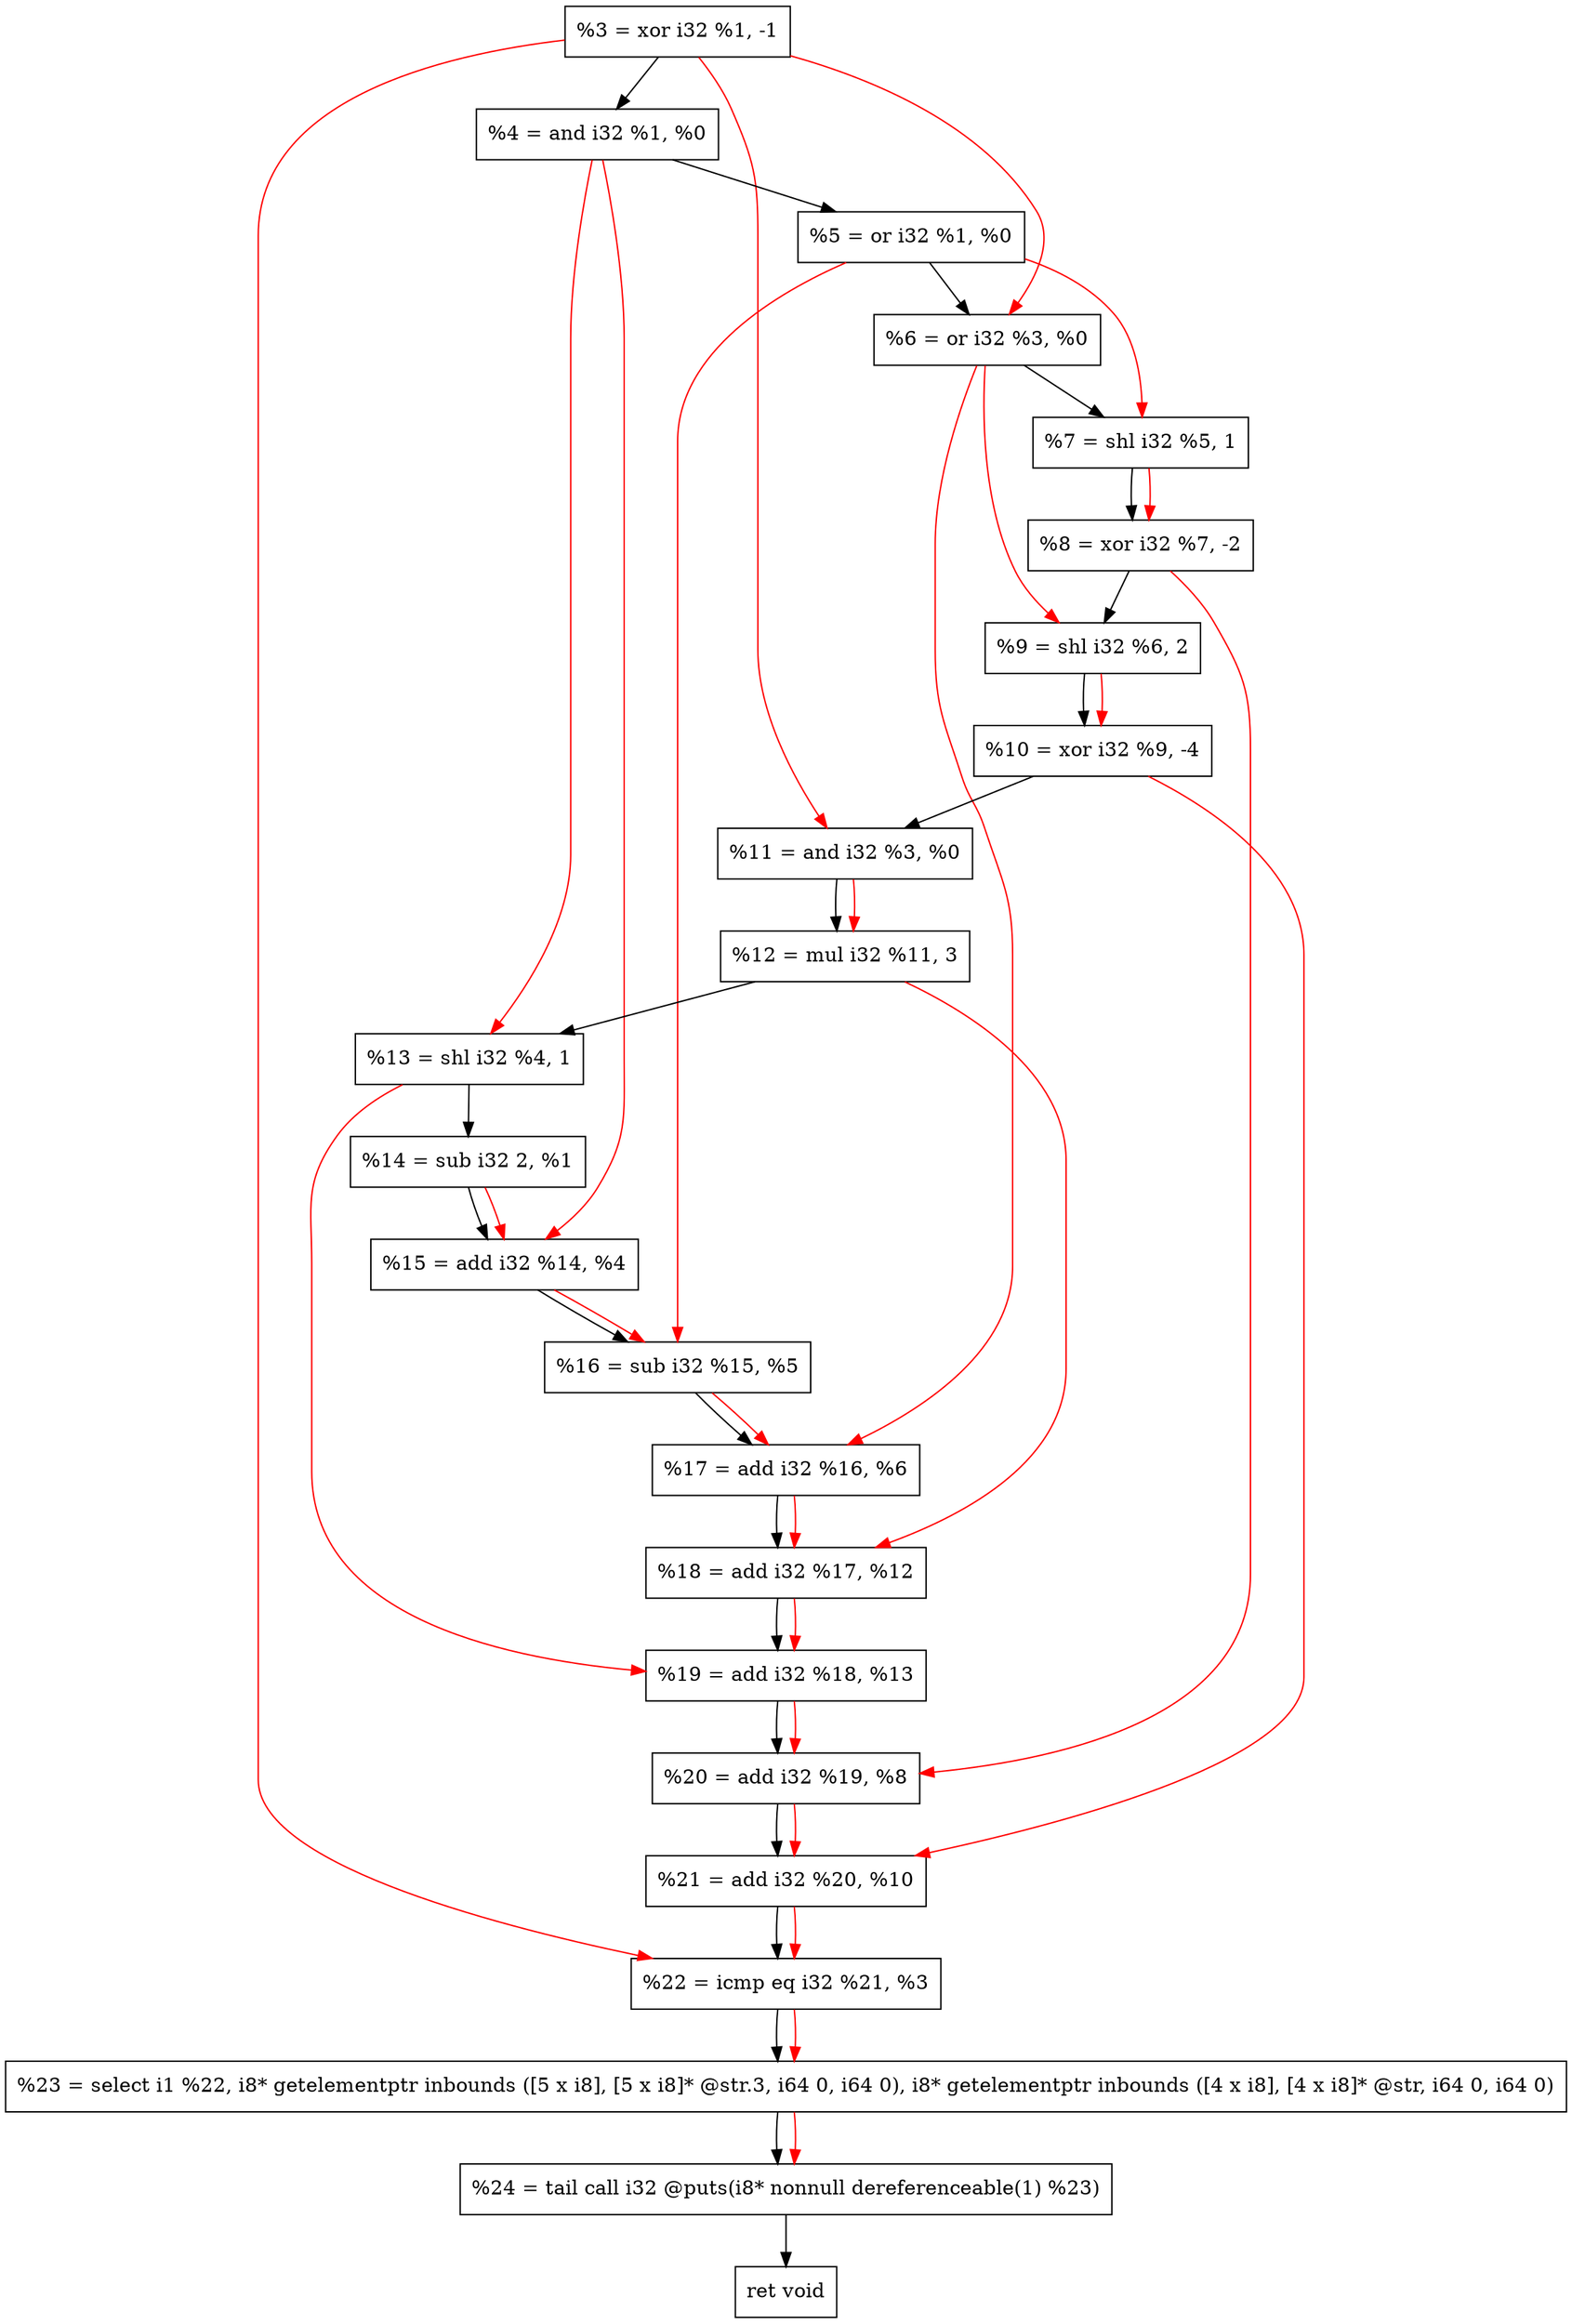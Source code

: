 digraph "DFG for'crackme' function" {
	Node0x236eac0[shape=record, label="  %3 = xor i32 %1, -1"];
	Node0x236eb30[shape=record, label="  %4 = and i32 %1, %0"];
	Node0x236ebf0[shape=record, label="  %5 = or i32 %1, %0"];
	Node0x236ec60[shape=record, label="  %6 = or i32 %3, %0"];
	Node0x236ecd0[shape=record, label="  %7 = shl i32 %5, 1"];
	Node0x236ed70[shape=record, label="  %8 = xor i32 %7, -2"];
	Node0x236ee10[shape=record, label="  %9 = shl i32 %6, 2"];
	Node0x236eeb0[shape=record, label="  %10 = xor i32 %9, -4"];
	Node0x236ef20[shape=record, label="  %11 = and i32 %3, %0"];
	Node0x236efc0[shape=record, label="  %12 = mul i32 %11, 3"];
	Node0x236f030[shape=record, label="  %13 = shl i32 %4, 1"];
	Node0x236f0a0[shape=record, label="  %14 = sub i32 2, %1"];
	Node0x236f110[shape=record, label="  %15 = add i32 %14, %4"];
	Node0x236f180[shape=record, label="  %16 = sub i32 %15, %5"];
	Node0x236f1f0[shape=record, label="  %17 = add i32 %16, %6"];
	Node0x236f260[shape=record, label="  %18 = add i32 %17, %12"];
	Node0x236f2d0[shape=record, label="  %19 = add i32 %18, %13"];
	Node0x236f340[shape=record, label="  %20 = add i32 %19, %8"];
	Node0x236f3b0[shape=record, label="  %21 = add i32 %20, %10"];
	Node0x236f420[shape=record, label="  %22 = icmp eq i32 %21, %3"];
	Node0x230f268[shape=record, label="  %23 = select i1 %22, i8* getelementptr inbounds ([5 x i8], [5 x i8]* @str.3, i64 0, i64 0), i8* getelementptr inbounds ([4 x i8], [4 x i8]* @str, i64 0, i64 0)"];
	Node0x236f8c0[shape=record, label="  %24 = tail call i32 @puts(i8* nonnull dereferenceable(1) %23)"];
	Node0x236f910[shape=record, label="  ret void"];
	Node0x236eac0 -> Node0x236eb30;
	Node0x236eb30 -> Node0x236ebf0;
	Node0x236ebf0 -> Node0x236ec60;
	Node0x236ec60 -> Node0x236ecd0;
	Node0x236ecd0 -> Node0x236ed70;
	Node0x236ed70 -> Node0x236ee10;
	Node0x236ee10 -> Node0x236eeb0;
	Node0x236eeb0 -> Node0x236ef20;
	Node0x236ef20 -> Node0x236efc0;
	Node0x236efc0 -> Node0x236f030;
	Node0x236f030 -> Node0x236f0a0;
	Node0x236f0a0 -> Node0x236f110;
	Node0x236f110 -> Node0x236f180;
	Node0x236f180 -> Node0x236f1f0;
	Node0x236f1f0 -> Node0x236f260;
	Node0x236f260 -> Node0x236f2d0;
	Node0x236f2d0 -> Node0x236f340;
	Node0x236f340 -> Node0x236f3b0;
	Node0x236f3b0 -> Node0x236f420;
	Node0x236f420 -> Node0x230f268;
	Node0x230f268 -> Node0x236f8c0;
	Node0x236f8c0 -> Node0x236f910;
edge [color=red]
	Node0x236eac0 -> Node0x236ec60;
	Node0x236ebf0 -> Node0x236ecd0;
	Node0x236ecd0 -> Node0x236ed70;
	Node0x236ec60 -> Node0x236ee10;
	Node0x236ee10 -> Node0x236eeb0;
	Node0x236eac0 -> Node0x236ef20;
	Node0x236ef20 -> Node0x236efc0;
	Node0x236eb30 -> Node0x236f030;
	Node0x236f0a0 -> Node0x236f110;
	Node0x236eb30 -> Node0x236f110;
	Node0x236f110 -> Node0x236f180;
	Node0x236ebf0 -> Node0x236f180;
	Node0x236f180 -> Node0x236f1f0;
	Node0x236ec60 -> Node0x236f1f0;
	Node0x236f1f0 -> Node0x236f260;
	Node0x236efc0 -> Node0x236f260;
	Node0x236f260 -> Node0x236f2d0;
	Node0x236f030 -> Node0x236f2d0;
	Node0x236f2d0 -> Node0x236f340;
	Node0x236ed70 -> Node0x236f340;
	Node0x236f340 -> Node0x236f3b0;
	Node0x236eeb0 -> Node0x236f3b0;
	Node0x236f3b0 -> Node0x236f420;
	Node0x236eac0 -> Node0x236f420;
	Node0x236f420 -> Node0x230f268;
	Node0x230f268 -> Node0x236f8c0;
}
